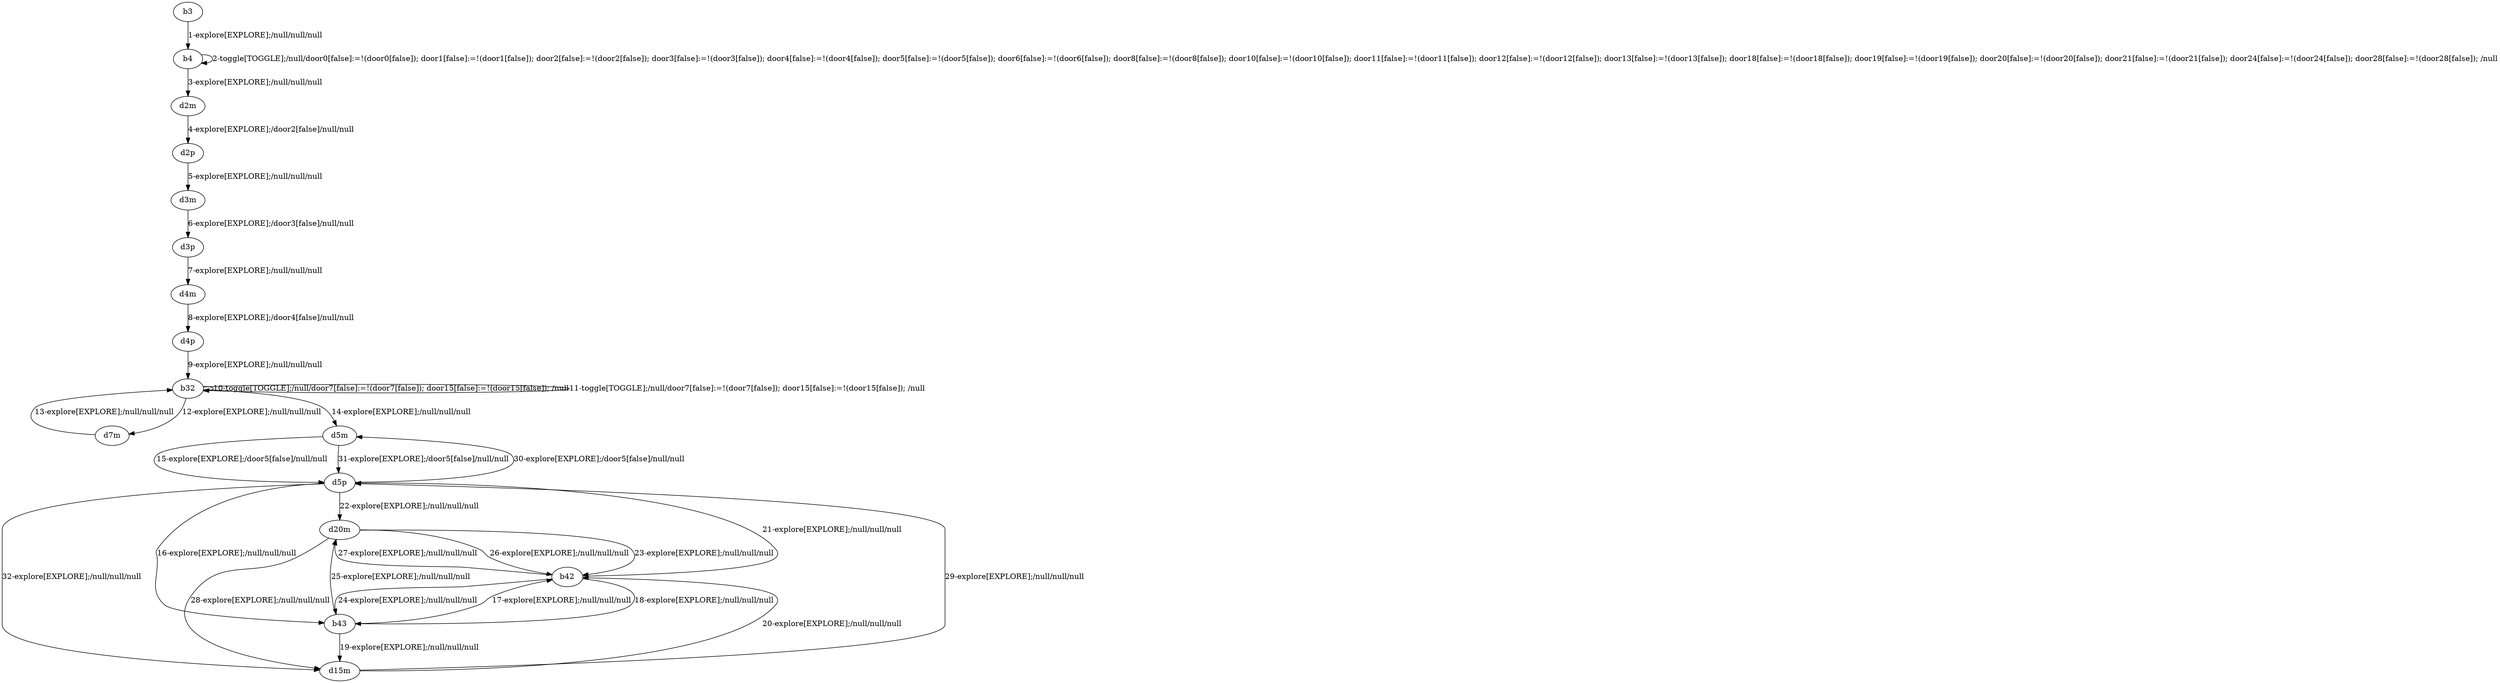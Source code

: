 # Total number of goals covered by this test: 5
# b42 --> d20m
# b43 --> b42
# b42 --> b43
# d20m --> b42
# b43 --> d20m

digraph g {
"b3" -> "b4" [label = "1-explore[EXPLORE];/null/null/null"];
"b4" -> "b4" [label = "2-toggle[TOGGLE];/null/door0[false]:=!(door0[false]); door1[false]:=!(door1[false]); door2[false]:=!(door2[false]); door3[false]:=!(door3[false]); door4[false]:=!(door4[false]); door5[false]:=!(door5[false]); door6[false]:=!(door6[false]); door8[false]:=!(door8[false]); door10[false]:=!(door10[false]); door11[false]:=!(door11[false]); door12[false]:=!(door12[false]); door13[false]:=!(door13[false]); door18[false]:=!(door18[false]); door19[false]:=!(door19[false]); door20[false]:=!(door20[false]); door21[false]:=!(door21[false]); door24[false]:=!(door24[false]); door28[false]:=!(door28[false]); /null"];
"b4" -> "d2m" [label = "3-explore[EXPLORE];/null/null/null"];
"d2m" -> "d2p" [label = "4-explore[EXPLORE];/door2[false]/null/null"];
"d2p" -> "d3m" [label = "5-explore[EXPLORE];/null/null/null"];
"d3m" -> "d3p" [label = "6-explore[EXPLORE];/door3[false]/null/null"];
"d3p" -> "d4m" [label = "7-explore[EXPLORE];/null/null/null"];
"d4m" -> "d4p" [label = "8-explore[EXPLORE];/door4[false]/null/null"];
"d4p" -> "b32" [label = "9-explore[EXPLORE];/null/null/null"];
"b32" -> "b32" [label = "10-toggle[TOGGLE];/null/door7[false]:=!(door7[false]); door15[false]:=!(door15[false]); /null"];
"b32" -> "b32" [label = "11-toggle[TOGGLE];/null/door7[false]:=!(door7[false]); door15[false]:=!(door15[false]); /null"];
"b32" -> "d7m" [label = "12-explore[EXPLORE];/null/null/null"];
"d7m" -> "b32" [label = "13-explore[EXPLORE];/null/null/null"];
"b32" -> "d5m" [label = "14-explore[EXPLORE];/null/null/null"];
"d5m" -> "d5p" [label = "15-explore[EXPLORE];/door5[false]/null/null"];
"d5p" -> "b43" [label = "16-explore[EXPLORE];/null/null/null"];
"b43" -> "b42" [label = "17-explore[EXPLORE];/null/null/null"];
"b42" -> "b43" [label = "18-explore[EXPLORE];/null/null/null"];
"b43" -> "d15m" [label = "19-explore[EXPLORE];/null/null/null"];
"d15m" -> "b42" [label = "20-explore[EXPLORE];/null/null/null"];
"b42" -> "d5p" [label = "21-explore[EXPLORE];/null/null/null"];
"d5p" -> "d20m" [label = "22-explore[EXPLORE];/null/null/null"];
"d20m" -> "b42" [label = "23-explore[EXPLORE];/null/null/null"];
"b42" -> "b43" [label = "24-explore[EXPLORE];/null/null/null"];
"b43" -> "d20m" [label = "25-explore[EXPLORE];/null/null/null"];
"d20m" -> "b42" [label = "26-explore[EXPLORE];/null/null/null"];
"b42" -> "d20m" [label = "27-explore[EXPLORE];/null/null/null"];
"d20m" -> "d15m" [label = "28-explore[EXPLORE];/null/null/null"];
"d15m" -> "d5p" [label = "29-explore[EXPLORE];/null/null/null"];
"d5p" -> "d5m" [label = "30-explore[EXPLORE];/door5[false]/null/null"];
"d5m" -> "d5p" [label = "31-explore[EXPLORE];/door5[false]/null/null"];
"d5p" -> "d15m" [label = "32-explore[EXPLORE];/null/null/null"];
}